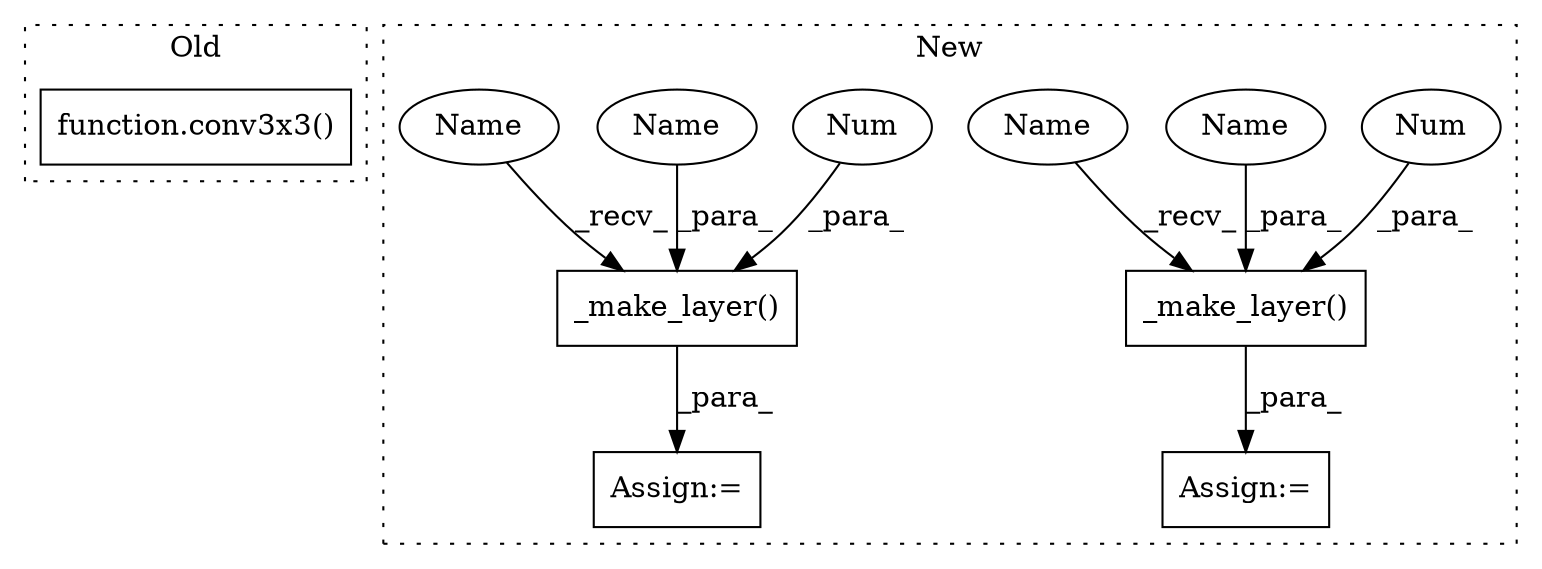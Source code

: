digraph G {
subgraph cluster0 {
1 [label="function.conv3x3()" a="75" s="1970,1985" l="8,1" shape="box"];
label = "Old";
style="dotted";
}
subgraph cluster1 {
2 [label="_make_layer()" a="75" s="3248,3286" l="17,77" shape="box"];
3 [label="Num" a="76" s="3272" l="3" shape="ellipse"];
4 [label="_make_layer()" a="75" s="3079,3117" l="17,90" shape="box"];
5 [label="Num" a="76" s="3103" l="3" shape="ellipse"];
6 [label="Assign:=" a="68" s="3076" l="3" shape="box"];
7 [label="Assign:=" a="68" s="3245" l="3" shape="box"];
8 [label="Name" a="87" s="3096" l="5" shape="ellipse"];
9 [label="Name" a="87" s="3265" l="5" shape="ellipse"];
10 [label="Name" a="87" s="3079" l="4" shape="ellipse"];
11 [label="Name" a="87" s="3248" l="4" shape="ellipse"];
label = "New";
style="dotted";
}
2 -> 7 [label="_para_"];
3 -> 2 [label="_para_"];
4 -> 6 [label="_para_"];
5 -> 4 [label="_para_"];
8 -> 4 [label="_para_"];
9 -> 2 [label="_para_"];
10 -> 4 [label="_recv_"];
11 -> 2 [label="_recv_"];
}
